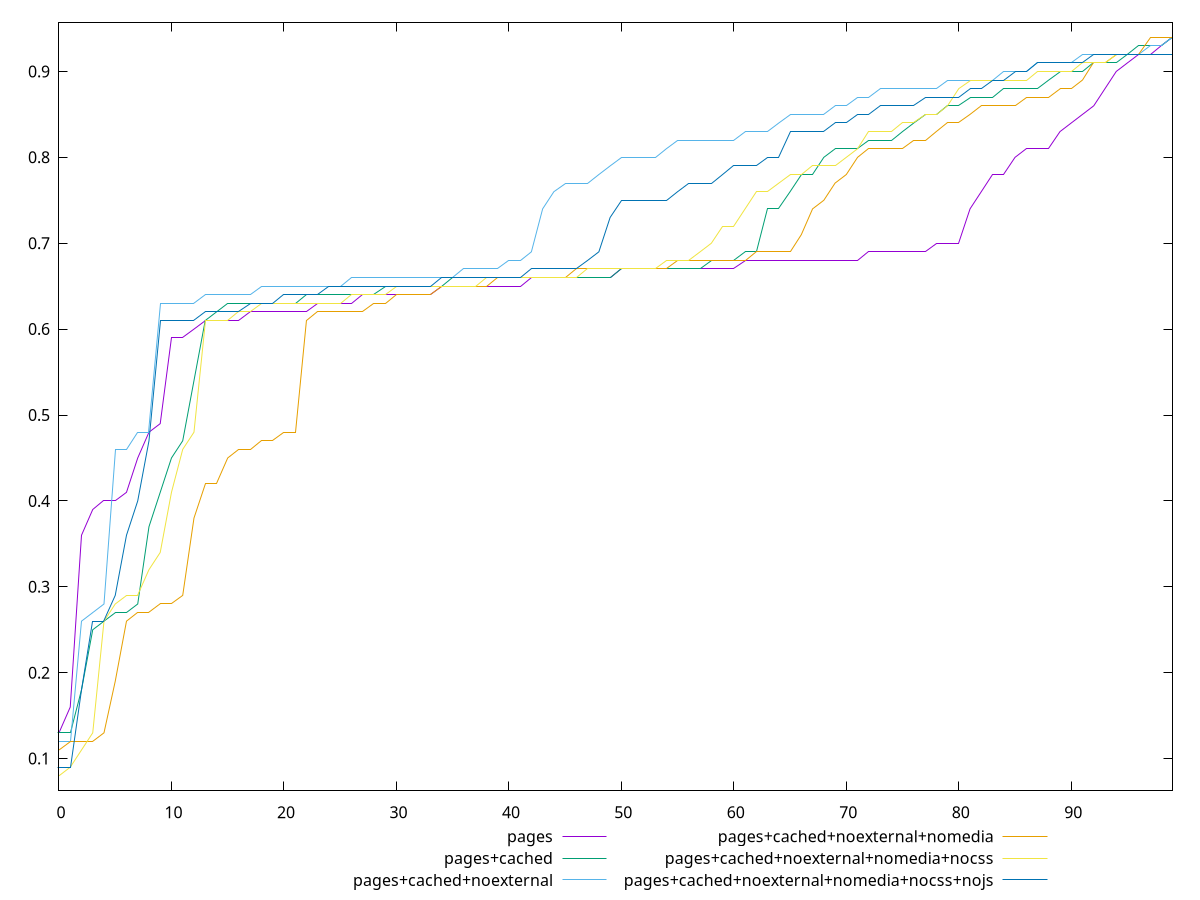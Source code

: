 reset

$pages <<EOF
0 0.13
1 0.16
2 0.36
3 0.39
4 0.4
5 0.4
6 0.41
7 0.45
8 0.48
9 0.49
10 0.59
11 0.59
12 0.6
13 0.61
14 0.61
15 0.61
16 0.61
17 0.62
18 0.62
19 0.62
20 0.62
21 0.62
22 0.62
23 0.63
24 0.63
25 0.63
26 0.63
27 0.64
28 0.64
29 0.64
30 0.64
31 0.64
32 0.64
33 0.64
34 0.65
35 0.65
36 0.65
37 0.65
38 0.65
39 0.65
40 0.65
41 0.65
42 0.66
43 0.66
44 0.66
45 0.66
46 0.66
47 0.66
48 0.66
49 0.66
50 0.67
51 0.67
52 0.67
53 0.67
54 0.67
55 0.67
56 0.67
57 0.67
58 0.67
59 0.67
60 0.67
61 0.68
62 0.68
63 0.68
64 0.68
65 0.68
66 0.68
67 0.68
68 0.68
69 0.68
70 0.68
71 0.68
72 0.69
73 0.69
74 0.69
75 0.69
76 0.69
77 0.69
78 0.7
79 0.7
80 0.7
81 0.74
82 0.76
83 0.78
84 0.78
85 0.8
86 0.81
87 0.81
88 0.81
89 0.83
90 0.84
91 0.85
92 0.86
93 0.88
94 0.9
95 0.91
96 0.92
97 0.92
98 0.93
99 0.94
EOF

$pagesCached <<EOF
0 0.13
1 0.13
2 0.18
3 0.25
4 0.26
5 0.27
6 0.27
7 0.28
8 0.37
9 0.41
10 0.45
11 0.47
12 0.54
13 0.61
14 0.62
15 0.63
16 0.63
17 0.63
18 0.63
19 0.63
20 0.63
21 0.63
22 0.64
23 0.64
24 0.64
25 0.64
26 0.64
27 0.64
28 0.64
29 0.65
30 0.65
31 0.65
32 0.65
33 0.65
34 0.65
35 0.66
36 0.66
37 0.66
38 0.66
39 0.66
40 0.66
41 0.66
42 0.66
43 0.66
44 0.66
45 0.66
46 0.66
47 0.66
48 0.66
49 0.66
50 0.67
51 0.67
52 0.67
53 0.67
54 0.67
55 0.67
56 0.67
57 0.67
58 0.68
59 0.68
60 0.68
61 0.69
62 0.69
63 0.74
64 0.74
65 0.76
66 0.78
67 0.78
68 0.8
69 0.81
70 0.81
71 0.81
72 0.82
73 0.82
74 0.82
75 0.83
76 0.84
77 0.85
78 0.85
79 0.86
80 0.86
81 0.87
82 0.87
83 0.87
84 0.88
85 0.88
86 0.88
87 0.88
88 0.89
89 0.9
90 0.9
91 0.9
92 0.91
93 0.91
94 0.91
95 0.92
96 0.93
97 0.93
98 0.93
99 0.94
EOF

$pagesCachedNoexternal <<EOF
0 0.12
1 0.12
2 0.26
3 0.27
4 0.28
5 0.46
6 0.46
7 0.48
8 0.48
9 0.63
10 0.63
11 0.63
12 0.63
13 0.64
14 0.64
15 0.64
16 0.64
17 0.64
18 0.65
19 0.65
20 0.65
21 0.65
22 0.65
23 0.65
24 0.65
25 0.65
26 0.66
27 0.66
28 0.66
29 0.66
30 0.66
31 0.66
32 0.66
33 0.66
34 0.66
35 0.66
36 0.67
37 0.67
38 0.67
39 0.67
40 0.68
41 0.68
42 0.69
43 0.74
44 0.76
45 0.77
46 0.77
47 0.77
48 0.78
49 0.79
50 0.8
51 0.8
52 0.8
53 0.8
54 0.81
55 0.82
56 0.82
57 0.82
58 0.82
59 0.82
60 0.82
61 0.83
62 0.83
63 0.83
64 0.84
65 0.85
66 0.85
67 0.85
68 0.85
69 0.86
70 0.86
71 0.87
72 0.87
73 0.88
74 0.88
75 0.88
76 0.88
77 0.88
78 0.88
79 0.89
80 0.89
81 0.89
82 0.89
83 0.89
84 0.9
85 0.9
86 0.9
87 0.91
88 0.91
89 0.91
90 0.91
91 0.92
92 0.92
93 0.92
94 0.92
95 0.92
96 0.92
97 0.93
98 0.93
99 0.94
EOF

$pagesCachedNoexternalNomedia <<EOF
0 0.11
1 0.12
2 0.12
3 0.12
4 0.13
5 0.19
6 0.26
7 0.27
8 0.27
9 0.28
10 0.28
11 0.29
12 0.38
13 0.42
14 0.42
15 0.45
16 0.46
17 0.46
18 0.47
19 0.47
20 0.48
21 0.48
22 0.61
23 0.62
24 0.62
25 0.62
26 0.62
27 0.62
28 0.63
29 0.63
30 0.64
31 0.64
32 0.64
33 0.64
34 0.65
35 0.65
36 0.65
37 0.65
38 0.65
39 0.66
40 0.66
41 0.66
42 0.66
43 0.66
44 0.66
45 0.66
46 0.67
47 0.67
48 0.67
49 0.67
50 0.67
51 0.67
52 0.67
53 0.67
54 0.67
55 0.68
56 0.68
57 0.68
58 0.68
59 0.68
60 0.68
61 0.68
62 0.69
63 0.69
64 0.69
65 0.69
66 0.71
67 0.74
68 0.75
69 0.77
70 0.78
71 0.8
72 0.81
73 0.81
74 0.81
75 0.81
76 0.82
77 0.82
78 0.83
79 0.84
80 0.84
81 0.85
82 0.86
83 0.86
84 0.86
85 0.86
86 0.87
87 0.87
88 0.87
89 0.88
90 0.88
91 0.89
92 0.91
93 0.91
94 0.92
95 0.92
96 0.92
97 0.94
98 0.94
99 0.94
EOF

$pagesCachedNoexternalNomediaNocss <<EOF
0 0.08
1 0.09
2 0.11
3 0.13
4 0.26
5 0.28
6 0.29
7 0.29
8 0.32
9 0.34
10 0.41
11 0.46
12 0.48
13 0.61
14 0.61
15 0.61
16 0.62
17 0.62
18 0.63
19 0.63
20 0.63
21 0.63
22 0.63
23 0.63
24 0.63
25 0.63
26 0.64
27 0.64
28 0.64
29 0.64
30 0.65
31 0.65
32 0.65
33 0.65
34 0.65
35 0.65
36 0.65
37 0.65
38 0.66
39 0.66
40 0.66
41 0.66
42 0.66
43 0.66
44 0.66
45 0.66
46 0.66
47 0.67
48 0.67
49 0.67
50 0.67
51 0.67
52 0.67
53 0.67
54 0.68
55 0.68
56 0.68
57 0.69
58 0.7
59 0.72
60 0.72
61 0.74
62 0.76
63 0.76
64 0.77
65 0.78
66 0.78
67 0.79
68 0.79
69 0.79
70 0.8
71 0.81
72 0.83
73 0.83
74 0.83
75 0.84
76 0.84
77 0.85
78 0.85
79 0.86
80 0.88
81 0.89
82 0.89
83 0.89
84 0.89
85 0.89
86 0.89
87 0.9
88 0.9
89 0.9
90 0.9
91 0.91
92 0.91
93 0.91
94 0.92
95 0.92
96 0.92
97 0.92
98 0.92
99 0.92
EOF

$pagesCachedNoexternalNomediaNocssNojs <<EOF
0 0.09
1 0.09
2 0.18
3 0.26
4 0.26
5 0.29
6 0.36
7 0.4
8 0.47
9 0.61
10 0.61
11 0.61
12 0.61
13 0.62
14 0.62
15 0.62
16 0.62
17 0.63
18 0.63
19 0.63
20 0.64
21 0.64
22 0.64
23 0.64
24 0.65
25 0.65
26 0.65
27 0.65
28 0.65
29 0.65
30 0.65
31 0.65
32 0.65
33 0.65
34 0.66
35 0.66
36 0.66
37 0.66
38 0.66
39 0.66
40 0.66
41 0.66
42 0.67
43 0.67
44 0.67
45 0.67
46 0.67
47 0.68
48 0.69
49 0.73
50 0.75
51 0.75
52 0.75
53 0.75
54 0.75
55 0.76
56 0.77
57 0.77
58 0.77
59 0.78
60 0.79
61 0.79
62 0.79
63 0.8
64 0.8
65 0.83
66 0.83
67 0.83
68 0.83
69 0.84
70 0.84
71 0.85
72 0.85
73 0.86
74 0.86
75 0.86
76 0.86
77 0.87
78 0.87
79 0.87
80 0.87
81 0.88
82 0.88
83 0.89
84 0.89
85 0.9
86 0.9
87 0.91
88 0.91
89 0.91
90 0.91
91 0.91
92 0.92
93 0.92
94 0.92
95 0.92
96 0.92
97 0.92
98 0.92
99 0.92
EOF

set key outside below
set xrange [0:99]
set yrange [0.0628:0.9571999999999999]
set trange [0.0628:0.9571999999999999]
set terminal svg size 640, 600 enhanced background rgb 'white'
set output "reprap/first-contentful-paint/comparison/sorted/all_score.svg"

plot $pages title "pages" with line, \
     $pagesCached title "pages+cached" with line, \
     $pagesCachedNoexternal title "pages+cached+noexternal" with line, \
     $pagesCachedNoexternalNomedia title "pages+cached+noexternal+nomedia" with line, \
     $pagesCachedNoexternalNomediaNocss title "pages+cached+noexternal+nomedia+nocss" with line, \
     $pagesCachedNoexternalNomediaNocssNojs title "pages+cached+noexternal+nomedia+nocss+nojs" with line

reset
